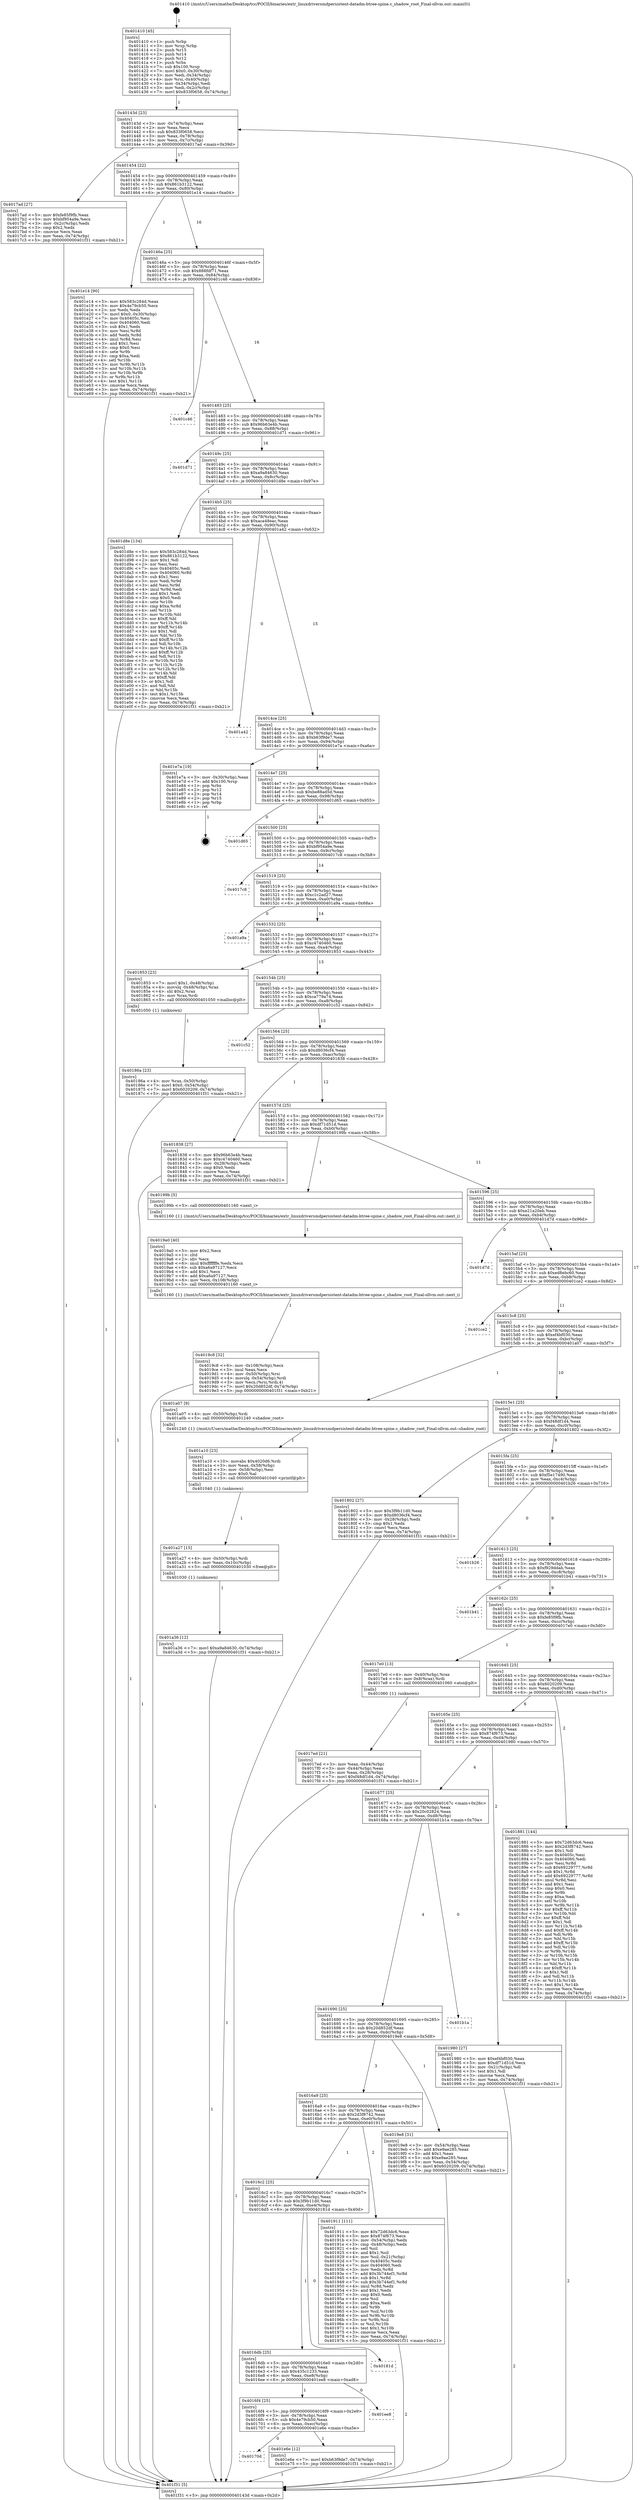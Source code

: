 digraph "0x401410" {
  label = "0x401410 (/mnt/c/Users/mathe/Desktop/tcc/POCII/binaries/extr_linuxdriversmdpersistent-datadm-btree-spine.c_shadow_root_Final-ollvm.out::main(0))"
  labelloc = "t"
  node[shape=record]

  Entry [label="",width=0.3,height=0.3,shape=circle,fillcolor=black,style=filled]
  "0x40143d" [label="{
     0x40143d [23]\l
     | [instrs]\l
     &nbsp;&nbsp;0x40143d \<+3\>: mov -0x74(%rbp),%eax\l
     &nbsp;&nbsp;0x401440 \<+2\>: mov %eax,%ecx\l
     &nbsp;&nbsp;0x401442 \<+6\>: sub $0x833f0658,%ecx\l
     &nbsp;&nbsp;0x401448 \<+3\>: mov %eax,-0x78(%rbp)\l
     &nbsp;&nbsp;0x40144b \<+3\>: mov %ecx,-0x7c(%rbp)\l
     &nbsp;&nbsp;0x40144e \<+6\>: je 00000000004017ad \<main+0x39d\>\l
  }"]
  "0x4017ad" [label="{
     0x4017ad [27]\l
     | [instrs]\l
     &nbsp;&nbsp;0x4017ad \<+5\>: mov $0xfe85f9fb,%eax\l
     &nbsp;&nbsp;0x4017b2 \<+5\>: mov $0xbf954a9e,%ecx\l
     &nbsp;&nbsp;0x4017b7 \<+3\>: mov -0x2c(%rbp),%edx\l
     &nbsp;&nbsp;0x4017ba \<+3\>: cmp $0x2,%edx\l
     &nbsp;&nbsp;0x4017bd \<+3\>: cmovne %ecx,%eax\l
     &nbsp;&nbsp;0x4017c0 \<+3\>: mov %eax,-0x74(%rbp)\l
     &nbsp;&nbsp;0x4017c3 \<+5\>: jmp 0000000000401f31 \<main+0xb21\>\l
  }"]
  "0x401454" [label="{
     0x401454 [22]\l
     | [instrs]\l
     &nbsp;&nbsp;0x401454 \<+5\>: jmp 0000000000401459 \<main+0x49\>\l
     &nbsp;&nbsp;0x401459 \<+3\>: mov -0x78(%rbp),%eax\l
     &nbsp;&nbsp;0x40145c \<+5\>: sub $0x861b3122,%eax\l
     &nbsp;&nbsp;0x401461 \<+3\>: mov %eax,-0x80(%rbp)\l
     &nbsp;&nbsp;0x401464 \<+6\>: je 0000000000401e14 \<main+0xa04\>\l
  }"]
  "0x401f31" [label="{
     0x401f31 [5]\l
     | [instrs]\l
     &nbsp;&nbsp;0x401f31 \<+5\>: jmp 000000000040143d \<main+0x2d\>\l
  }"]
  "0x401410" [label="{
     0x401410 [45]\l
     | [instrs]\l
     &nbsp;&nbsp;0x401410 \<+1\>: push %rbp\l
     &nbsp;&nbsp;0x401411 \<+3\>: mov %rsp,%rbp\l
     &nbsp;&nbsp;0x401414 \<+2\>: push %r15\l
     &nbsp;&nbsp;0x401416 \<+2\>: push %r14\l
     &nbsp;&nbsp;0x401418 \<+2\>: push %r12\l
     &nbsp;&nbsp;0x40141a \<+1\>: push %rbx\l
     &nbsp;&nbsp;0x40141b \<+7\>: sub $0x100,%rsp\l
     &nbsp;&nbsp;0x401422 \<+7\>: movl $0x0,-0x30(%rbp)\l
     &nbsp;&nbsp;0x401429 \<+3\>: mov %edi,-0x34(%rbp)\l
     &nbsp;&nbsp;0x40142c \<+4\>: mov %rsi,-0x40(%rbp)\l
     &nbsp;&nbsp;0x401430 \<+3\>: mov -0x34(%rbp),%edi\l
     &nbsp;&nbsp;0x401433 \<+3\>: mov %edi,-0x2c(%rbp)\l
     &nbsp;&nbsp;0x401436 \<+7\>: movl $0x833f0658,-0x74(%rbp)\l
  }"]
  Exit [label="",width=0.3,height=0.3,shape=circle,fillcolor=black,style=filled,peripheries=2]
  "0x401e14" [label="{
     0x401e14 [90]\l
     | [instrs]\l
     &nbsp;&nbsp;0x401e14 \<+5\>: mov $0x583c284d,%eax\l
     &nbsp;&nbsp;0x401e19 \<+5\>: mov $0x4e79cb50,%ecx\l
     &nbsp;&nbsp;0x401e1e \<+2\>: xor %edx,%edx\l
     &nbsp;&nbsp;0x401e20 \<+7\>: movl $0x0,-0x30(%rbp)\l
     &nbsp;&nbsp;0x401e27 \<+7\>: mov 0x40405c,%esi\l
     &nbsp;&nbsp;0x401e2e \<+7\>: mov 0x404060,%edi\l
     &nbsp;&nbsp;0x401e35 \<+3\>: sub $0x1,%edx\l
     &nbsp;&nbsp;0x401e38 \<+3\>: mov %esi,%r8d\l
     &nbsp;&nbsp;0x401e3b \<+3\>: add %edx,%r8d\l
     &nbsp;&nbsp;0x401e3e \<+4\>: imul %r8d,%esi\l
     &nbsp;&nbsp;0x401e42 \<+3\>: and $0x1,%esi\l
     &nbsp;&nbsp;0x401e45 \<+3\>: cmp $0x0,%esi\l
     &nbsp;&nbsp;0x401e48 \<+4\>: sete %r9b\l
     &nbsp;&nbsp;0x401e4c \<+3\>: cmp $0xa,%edi\l
     &nbsp;&nbsp;0x401e4f \<+4\>: setl %r10b\l
     &nbsp;&nbsp;0x401e53 \<+3\>: mov %r9b,%r11b\l
     &nbsp;&nbsp;0x401e56 \<+3\>: and %r10b,%r11b\l
     &nbsp;&nbsp;0x401e59 \<+3\>: xor %r10b,%r9b\l
     &nbsp;&nbsp;0x401e5c \<+3\>: or %r9b,%r11b\l
     &nbsp;&nbsp;0x401e5f \<+4\>: test $0x1,%r11b\l
     &nbsp;&nbsp;0x401e63 \<+3\>: cmovne %ecx,%eax\l
     &nbsp;&nbsp;0x401e66 \<+3\>: mov %eax,-0x74(%rbp)\l
     &nbsp;&nbsp;0x401e69 \<+5\>: jmp 0000000000401f31 \<main+0xb21\>\l
  }"]
  "0x40146a" [label="{
     0x40146a [25]\l
     | [instrs]\l
     &nbsp;&nbsp;0x40146a \<+5\>: jmp 000000000040146f \<main+0x5f\>\l
     &nbsp;&nbsp;0x40146f \<+3\>: mov -0x78(%rbp),%eax\l
     &nbsp;&nbsp;0x401472 \<+5\>: sub $0x888fdf71,%eax\l
     &nbsp;&nbsp;0x401477 \<+6\>: mov %eax,-0x84(%rbp)\l
     &nbsp;&nbsp;0x40147d \<+6\>: je 0000000000401c46 \<main+0x836\>\l
  }"]
  "0x40170d" [label="{
     0x40170d\l
  }", style=dashed]
  "0x401c46" [label="{
     0x401c46\l
  }", style=dashed]
  "0x401483" [label="{
     0x401483 [25]\l
     | [instrs]\l
     &nbsp;&nbsp;0x401483 \<+5\>: jmp 0000000000401488 \<main+0x78\>\l
     &nbsp;&nbsp;0x401488 \<+3\>: mov -0x78(%rbp),%eax\l
     &nbsp;&nbsp;0x40148b \<+5\>: sub $0x96b63e4b,%eax\l
     &nbsp;&nbsp;0x401490 \<+6\>: mov %eax,-0x88(%rbp)\l
     &nbsp;&nbsp;0x401496 \<+6\>: je 0000000000401d71 \<main+0x961\>\l
  }"]
  "0x401e6e" [label="{
     0x401e6e [12]\l
     | [instrs]\l
     &nbsp;&nbsp;0x401e6e \<+7\>: movl $0xb63f9de7,-0x74(%rbp)\l
     &nbsp;&nbsp;0x401e75 \<+5\>: jmp 0000000000401f31 \<main+0xb21\>\l
  }"]
  "0x401d71" [label="{
     0x401d71\l
  }", style=dashed]
  "0x40149c" [label="{
     0x40149c [25]\l
     | [instrs]\l
     &nbsp;&nbsp;0x40149c \<+5\>: jmp 00000000004014a1 \<main+0x91\>\l
     &nbsp;&nbsp;0x4014a1 \<+3\>: mov -0x78(%rbp),%eax\l
     &nbsp;&nbsp;0x4014a4 \<+5\>: sub $0xa9a84630,%eax\l
     &nbsp;&nbsp;0x4014a9 \<+6\>: mov %eax,-0x8c(%rbp)\l
     &nbsp;&nbsp;0x4014af \<+6\>: je 0000000000401d8e \<main+0x97e\>\l
  }"]
  "0x4016f4" [label="{
     0x4016f4 [25]\l
     | [instrs]\l
     &nbsp;&nbsp;0x4016f4 \<+5\>: jmp 00000000004016f9 \<main+0x2e9\>\l
     &nbsp;&nbsp;0x4016f9 \<+3\>: mov -0x78(%rbp),%eax\l
     &nbsp;&nbsp;0x4016fc \<+5\>: sub $0x4e79cb50,%eax\l
     &nbsp;&nbsp;0x401701 \<+6\>: mov %eax,-0xec(%rbp)\l
     &nbsp;&nbsp;0x401707 \<+6\>: je 0000000000401e6e \<main+0xa5e\>\l
  }"]
  "0x401d8e" [label="{
     0x401d8e [134]\l
     | [instrs]\l
     &nbsp;&nbsp;0x401d8e \<+5\>: mov $0x583c284d,%eax\l
     &nbsp;&nbsp;0x401d93 \<+5\>: mov $0x861b3122,%ecx\l
     &nbsp;&nbsp;0x401d98 \<+2\>: mov $0x1,%dl\l
     &nbsp;&nbsp;0x401d9a \<+2\>: xor %esi,%esi\l
     &nbsp;&nbsp;0x401d9c \<+7\>: mov 0x40405c,%edi\l
     &nbsp;&nbsp;0x401da3 \<+8\>: mov 0x404060,%r8d\l
     &nbsp;&nbsp;0x401dab \<+3\>: sub $0x1,%esi\l
     &nbsp;&nbsp;0x401dae \<+3\>: mov %edi,%r9d\l
     &nbsp;&nbsp;0x401db1 \<+3\>: add %esi,%r9d\l
     &nbsp;&nbsp;0x401db4 \<+4\>: imul %r9d,%edi\l
     &nbsp;&nbsp;0x401db8 \<+3\>: and $0x1,%edi\l
     &nbsp;&nbsp;0x401dbb \<+3\>: cmp $0x0,%edi\l
     &nbsp;&nbsp;0x401dbe \<+4\>: sete %r10b\l
     &nbsp;&nbsp;0x401dc2 \<+4\>: cmp $0xa,%r8d\l
     &nbsp;&nbsp;0x401dc6 \<+4\>: setl %r11b\l
     &nbsp;&nbsp;0x401dca \<+3\>: mov %r10b,%bl\l
     &nbsp;&nbsp;0x401dcd \<+3\>: xor $0xff,%bl\l
     &nbsp;&nbsp;0x401dd0 \<+3\>: mov %r11b,%r14b\l
     &nbsp;&nbsp;0x401dd3 \<+4\>: xor $0xff,%r14b\l
     &nbsp;&nbsp;0x401dd7 \<+3\>: xor $0x1,%dl\l
     &nbsp;&nbsp;0x401dda \<+3\>: mov %bl,%r15b\l
     &nbsp;&nbsp;0x401ddd \<+4\>: and $0xff,%r15b\l
     &nbsp;&nbsp;0x401de1 \<+3\>: and %dl,%r10b\l
     &nbsp;&nbsp;0x401de4 \<+3\>: mov %r14b,%r12b\l
     &nbsp;&nbsp;0x401de7 \<+4\>: and $0xff,%r12b\l
     &nbsp;&nbsp;0x401deb \<+3\>: and %dl,%r11b\l
     &nbsp;&nbsp;0x401dee \<+3\>: or %r10b,%r15b\l
     &nbsp;&nbsp;0x401df1 \<+3\>: or %r11b,%r12b\l
     &nbsp;&nbsp;0x401df4 \<+3\>: xor %r12b,%r15b\l
     &nbsp;&nbsp;0x401df7 \<+3\>: or %r14b,%bl\l
     &nbsp;&nbsp;0x401dfa \<+3\>: xor $0xff,%bl\l
     &nbsp;&nbsp;0x401dfd \<+3\>: or $0x1,%dl\l
     &nbsp;&nbsp;0x401e00 \<+2\>: and %dl,%bl\l
     &nbsp;&nbsp;0x401e02 \<+3\>: or %bl,%r15b\l
     &nbsp;&nbsp;0x401e05 \<+4\>: test $0x1,%r15b\l
     &nbsp;&nbsp;0x401e09 \<+3\>: cmovne %ecx,%eax\l
     &nbsp;&nbsp;0x401e0c \<+3\>: mov %eax,-0x74(%rbp)\l
     &nbsp;&nbsp;0x401e0f \<+5\>: jmp 0000000000401f31 \<main+0xb21\>\l
  }"]
  "0x4014b5" [label="{
     0x4014b5 [25]\l
     | [instrs]\l
     &nbsp;&nbsp;0x4014b5 \<+5\>: jmp 00000000004014ba \<main+0xaa\>\l
     &nbsp;&nbsp;0x4014ba \<+3\>: mov -0x78(%rbp),%eax\l
     &nbsp;&nbsp;0x4014bd \<+5\>: sub $0xaca48eac,%eax\l
     &nbsp;&nbsp;0x4014c2 \<+6\>: mov %eax,-0x90(%rbp)\l
     &nbsp;&nbsp;0x4014c8 \<+6\>: je 0000000000401a42 \<main+0x632\>\l
  }"]
  "0x401ee8" [label="{
     0x401ee8\l
  }", style=dashed]
  "0x401a42" [label="{
     0x401a42\l
  }", style=dashed]
  "0x4014ce" [label="{
     0x4014ce [25]\l
     | [instrs]\l
     &nbsp;&nbsp;0x4014ce \<+5\>: jmp 00000000004014d3 \<main+0xc3\>\l
     &nbsp;&nbsp;0x4014d3 \<+3\>: mov -0x78(%rbp),%eax\l
     &nbsp;&nbsp;0x4014d6 \<+5\>: sub $0xb63f9de7,%eax\l
     &nbsp;&nbsp;0x4014db \<+6\>: mov %eax,-0x94(%rbp)\l
     &nbsp;&nbsp;0x4014e1 \<+6\>: je 0000000000401e7a \<main+0xa6a\>\l
  }"]
  "0x4016db" [label="{
     0x4016db [25]\l
     | [instrs]\l
     &nbsp;&nbsp;0x4016db \<+5\>: jmp 00000000004016e0 \<main+0x2d0\>\l
     &nbsp;&nbsp;0x4016e0 \<+3\>: mov -0x78(%rbp),%eax\l
     &nbsp;&nbsp;0x4016e3 \<+5\>: sub $0x435c1233,%eax\l
     &nbsp;&nbsp;0x4016e8 \<+6\>: mov %eax,-0xe8(%rbp)\l
     &nbsp;&nbsp;0x4016ee \<+6\>: je 0000000000401ee8 \<main+0xad8\>\l
  }"]
  "0x401e7a" [label="{
     0x401e7a [19]\l
     | [instrs]\l
     &nbsp;&nbsp;0x401e7a \<+3\>: mov -0x30(%rbp),%eax\l
     &nbsp;&nbsp;0x401e7d \<+7\>: add $0x100,%rsp\l
     &nbsp;&nbsp;0x401e84 \<+1\>: pop %rbx\l
     &nbsp;&nbsp;0x401e85 \<+2\>: pop %r12\l
     &nbsp;&nbsp;0x401e87 \<+2\>: pop %r14\l
     &nbsp;&nbsp;0x401e89 \<+2\>: pop %r15\l
     &nbsp;&nbsp;0x401e8b \<+1\>: pop %rbp\l
     &nbsp;&nbsp;0x401e8c \<+1\>: ret\l
  }"]
  "0x4014e7" [label="{
     0x4014e7 [25]\l
     | [instrs]\l
     &nbsp;&nbsp;0x4014e7 \<+5\>: jmp 00000000004014ec \<main+0xdc\>\l
     &nbsp;&nbsp;0x4014ec \<+3\>: mov -0x78(%rbp),%eax\l
     &nbsp;&nbsp;0x4014ef \<+5\>: sub $0xbe88ad5d,%eax\l
     &nbsp;&nbsp;0x4014f4 \<+6\>: mov %eax,-0x98(%rbp)\l
     &nbsp;&nbsp;0x4014fa \<+6\>: je 0000000000401d65 \<main+0x955\>\l
  }"]
  "0x40181d" [label="{
     0x40181d\l
  }", style=dashed]
  "0x401d65" [label="{
     0x401d65\l
  }", style=dashed]
  "0x401500" [label="{
     0x401500 [25]\l
     | [instrs]\l
     &nbsp;&nbsp;0x401500 \<+5\>: jmp 0000000000401505 \<main+0xf5\>\l
     &nbsp;&nbsp;0x401505 \<+3\>: mov -0x78(%rbp),%eax\l
     &nbsp;&nbsp;0x401508 \<+5\>: sub $0xbf954a9e,%eax\l
     &nbsp;&nbsp;0x40150d \<+6\>: mov %eax,-0x9c(%rbp)\l
     &nbsp;&nbsp;0x401513 \<+6\>: je 00000000004017c8 \<main+0x3b8\>\l
  }"]
  "0x401a36" [label="{
     0x401a36 [12]\l
     | [instrs]\l
     &nbsp;&nbsp;0x401a36 \<+7\>: movl $0xa9a84630,-0x74(%rbp)\l
     &nbsp;&nbsp;0x401a3d \<+5\>: jmp 0000000000401f31 \<main+0xb21\>\l
  }"]
  "0x4017c8" [label="{
     0x4017c8\l
  }", style=dashed]
  "0x401519" [label="{
     0x401519 [25]\l
     | [instrs]\l
     &nbsp;&nbsp;0x401519 \<+5\>: jmp 000000000040151e \<main+0x10e\>\l
     &nbsp;&nbsp;0x40151e \<+3\>: mov -0x78(%rbp),%eax\l
     &nbsp;&nbsp;0x401521 \<+5\>: sub $0xc1c2ad27,%eax\l
     &nbsp;&nbsp;0x401526 \<+6\>: mov %eax,-0xa0(%rbp)\l
     &nbsp;&nbsp;0x40152c \<+6\>: je 0000000000401a9a \<main+0x68a\>\l
  }"]
  "0x401a27" [label="{
     0x401a27 [15]\l
     | [instrs]\l
     &nbsp;&nbsp;0x401a27 \<+4\>: mov -0x50(%rbp),%rdi\l
     &nbsp;&nbsp;0x401a2b \<+6\>: mov %eax,-0x10c(%rbp)\l
     &nbsp;&nbsp;0x401a31 \<+5\>: call 0000000000401030 \<free@plt\>\l
     | [calls]\l
     &nbsp;&nbsp;0x401030 \{1\} (unknown)\l
  }"]
  "0x401a9a" [label="{
     0x401a9a\l
  }", style=dashed]
  "0x401532" [label="{
     0x401532 [25]\l
     | [instrs]\l
     &nbsp;&nbsp;0x401532 \<+5\>: jmp 0000000000401537 \<main+0x127\>\l
     &nbsp;&nbsp;0x401537 \<+3\>: mov -0x78(%rbp),%eax\l
     &nbsp;&nbsp;0x40153a \<+5\>: sub $0xc4740460,%eax\l
     &nbsp;&nbsp;0x40153f \<+6\>: mov %eax,-0xa4(%rbp)\l
     &nbsp;&nbsp;0x401545 \<+6\>: je 0000000000401853 \<main+0x443\>\l
  }"]
  "0x401a10" [label="{
     0x401a10 [23]\l
     | [instrs]\l
     &nbsp;&nbsp;0x401a10 \<+10\>: movabs $0x4020d6,%rdi\l
     &nbsp;&nbsp;0x401a1a \<+3\>: mov %eax,-0x58(%rbp)\l
     &nbsp;&nbsp;0x401a1d \<+3\>: mov -0x58(%rbp),%esi\l
     &nbsp;&nbsp;0x401a20 \<+2\>: mov $0x0,%al\l
     &nbsp;&nbsp;0x401a22 \<+5\>: call 0000000000401040 \<printf@plt\>\l
     | [calls]\l
     &nbsp;&nbsp;0x401040 \{1\} (unknown)\l
  }"]
  "0x401853" [label="{
     0x401853 [23]\l
     | [instrs]\l
     &nbsp;&nbsp;0x401853 \<+7\>: movl $0x1,-0x48(%rbp)\l
     &nbsp;&nbsp;0x40185a \<+4\>: movslq -0x48(%rbp),%rax\l
     &nbsp;&nbsp;0x40185e \<+4\>: shl $0x2,%rax\l
     &nbsp;&nbsp;0x401862 \<+3\>: mov %rax,%rdi\l
     &nbsp;&nbsp;0x401865 \<+5\>: call 0000000000401050 \<malloc@plt\>\l
     | [calls]\l
     &nbsp;&nbsp;0x401050 \{1\} (unknown)\l
  }"]
  "0x40154b" [label="{
     0x40154b [25]\l
     | [instrs]\l
     &nbsp;&nbsp;0x40154b \<+5\>: jmp 0000000000401550 \<main+0x140\>\l
     &nbsp;&nbsp;0x401550 \<+3\>: mov -0x78(%rbp),%eax\l
     &nbsp;&nbsp;0x401553 \<+5\>: sub $0xca779a74,%eax\l
     &nbsp;&nbsp;0x401558 \<+6\>: mov %eax,-0xa8(%rbp)\l
     &nbsp;&nbsp;0x40155e \<+6\>: je 0000000000401c52 \<main+0x842\>\l
  }"]
  "0x4019c8" [label="{
     0x4019c8 [32]\l
     | [instrs]\l
     &nbsp;&nbsp;0x4019c8 \<+6\>: mov -0x108(%rbp),%ecx\l
     &nbsp;&nbsp;0x4019ce \<+3\>: imul %eax,%ecx\l
     &nbsp;&nbsp;0x4019d1 \<+4\>: mov -0x50(%rbp),%rsi\l
     &nbsp;&nbsp;0x4019d5 \<+4\>: movslq -0x54(%rbp),%rdi\l
     &nbsp;&nbsp;0x4019d9 \<+3\>: mov %ecx,(%rsi,%rdi,4)\l
     &nbsp;&nbsp;0x4019dc \<+7\>: movl $0x20d852df,-0x74(%rbp)\l
     &nbsp;&nbsp;0x4019e3 \<+5\>: jmp 0000000000401f31 \<main+0xb21\>\l
  }"]
  "0x401c52" [label="{
     0x401c52\l
  }", style=dashed]
  "0x401564" [label="{
     0x401564 [25]\l
     | [instrs]\l
     &nbsp;&nbsp;0x401564 \<+5\>: jmp 0000000000401569 \<main+0x159\>\l
     &nbsp;&nbsp;0x401569 \<+3\>: mov -0x78(%rbp),%eax\l
     &nbsp;&nbsp;0x40156c \<+5\>: sub $0xd8036cf4,%eax\l
     &nbsp;&nbsp;0x401571 \<+6\>: mov %eax,-0xac(%rbp)\l
     &nbsp;&nbsp;0x401577 \<+6\>: je 0000000000401838 \<main+0x428\>\l
  }"]
  "0x4019a0" [label="{
     0x4019a0 [40]\l
     | [instrs]\l
     &nbsp;&nbsp;0x4019a0 \<+5\>: mov $0x2,%ecx\l
     &nbsp;&nbsp;0x4019a5 \<+1\>: cltd\l
     &nbsp;&nbsp;0x4019a6 \<+2\>: idiv %ecx\l
     &nbsp;&nbsp;0x4019a8 \<+6\>: imul $0xfffffffe,%edx,%ecx\l
     &nbsp;&nbsp;0x4019ae \<+6\>: sub $0xa6a97127,%ecx\l
     &nbsp;&nbsp;0x4019b4 \<+3\>: add $0x1,%ecx\l
     &nbsp;&nbsp;0x4019b7 \<+6\>: add $0xa6a97127,%ecx\l
     &nbsp;&nbsp;0x4019bd \<+6\>: mov %ecx,-0x108(%rbp)\l
     &nbsp;&nbsp;0x4019c3 \<+5\>: call 0000000000401160 \<next_i\>\l
     | [calls]\l
     &nbsp;&nbsp;0x401160 \{1\} (/mnt/c/Users/mathe/Desktop/tcc/POCII/binaries/extr_linuxdriversmdpersistent-datadm-btree-spine.c_shadow_root_Final-ollvm.out::next_i)\l
  }"]
  "0x401838" [label="{
     0x401838 [27]\l
     | [instrs]\l
     &nbsp;&nbsp;0x401838 \<+5\>: mov $0x96b63e4b,%eax\l
     &nbsp;&nbsp;0x40183d \<+5\>: mov $0xc4740460,%ecx\l
     &nbsp;&nbsp;0x401842 \<+3\>: mov -0x28(%rbp),%edx\l
     &nbsp;&nbsp;0x401845 \<+3\>: cmp $0x0,%edx\l
     &nbsp;&nbsp;0x401848 \<+3\>: cmove %ecx,%eax\l
     &nbsp;&nbsp;0x40184b \<+3\>: mov %eax,-0x74(%rbp)\l
     &nbsp;&nbsp;0x40184e \<+5\>: jmp 0000000000401f31 \<main+0xb21\>\l
  }"]
  "0x40157d" [label="{
     0x40157d [25]\l
     | [instrs]\l
     &nbsp;&nbsp;0x40157d \<+5\>: jmp 0000000000401582 \<main+0x172\>\l
     &nbsp;&nbsp;0x401582 \<+3\>: mov -0x78(%rbp),%eax\l
     &nbsp;&nbsp;0x401585 \<+5\>: sub $0xdf71d51d,%eax\l
     &nbsp;&nbsp;0x40158a \<+6\>: mov %eax,-0xb0(%rbp)\l
     &nbsp;&nbsp;0x401590 \<+6\>: je 000000000040199b \<main+0x58b\>\l
  }"]
  "0x4016c2" [label="{
     0x4016c2 [25]\l
     | [instrs]\l
     &nbsp;&nbsp;0x4016c2 \<+5\>: jmp 00000000004016c7 \<main+0x2b7\>\l
     &nbsp;&nbsp;0x4016c7 \<+3\>: mov -0x78(%rbp),%eax\l
     &nbsp;&nbsp;0x4016ca \<+5\>: sub $0x3f9b11d0,%eax\l
     &nbsp;&nbsp;0x4016cf \<+6\>: mov %eax,-0xe4(%rbp)\l
     &nbsp;&nbsp;0x4016d5 \<+6\>: je 000000000040181d \<main+0x40d\>\l
  }"]
  "0x40199b" [label="{
     0x40199b [5]\l
     | [instrs]\l
     &nbsp;&nbsp;0x40199b \<+5\>: call 0000000000401160 \<next_i\>\l
     | [calls]\l
     &nbsp;&nbsp;0x401160 \{1\} (/mnt/c/Users/mathe/Desktop/tcc/POCII/binaries/extr_linuxdriversmdpersistent-datadm-btree-spine.c_shadow_root_Final-ollvm.out::next_i)\l
  }"]
  "0x401596" [label="{
     0x401596 [25]\l
     | [instrs]\l
     &nbsp;&nbsp;0x401596 \<+5\>: jmp 000000000040159b \<main+0x18b\>\l
     &nbsp;&nbsp;0x40159b \<+3\>: mov -0x78(%rbp),%eax\l
     &nbsp;&nbsp;0x40159e \<+5\>: sub $0xe21a20eb,%eax\l
     &nbsp;&nbsp;0x4015a3 \<+6\>: mov %eax,-0xb4(%rbp)\l
     &nbsp;&nbsp;0x4015a9 \<+6\>: je 0000000000401d7d \<main+0x96d\>\l
  }"]
  "0x401911" [label="{
     0x401911 [111]\l
     | [instrs]\l
     &nbsp;&nbsp;0x401911 \<+5\>: mov $0x72d63dc6,%eax\l
     &nbsp;&nbsp;0x401916 \<+5\>: mov $0x874f673,%ecx\l
     &nbsp;&nbsp;0x40191b \<+3\>: mov -0x54(%rbp),%edx\l
     &nbsp;&nbsp;0x40191e \<+3\>: cmp -0x48(%rbp),%edx\l
     &nbsp;&nbsp;0x401921 \<+4\>: setl %sil\l
     &nbsp;&nbsp;0x401925 \<+4\>: and $0x1,%sil\l
     &nbsp;&nbsp;0x401929 \<+4\>: mov %sil,-0x21(%rbp)\l
     &nbsp;&nbsp;0x40192d \<+7\>: mov 0x40405c,%edx\l
     &nbsp;&nbsp;0x401934 \<+7\>: mov 0x404060,%edi\l
     &nbsp;&nbsp;0x40193b \<+3\>: mov %edx,%r8d\l
     &nbsp;&nbsp;0x40193e \<+7\>: add $0x3b744ef1,%r8d\l
     &nbsp;&nbsp;0x401945 \<+4\>: sub $0x1,%r8d\l
     &nbsp;&nbsp;0x401949 \<+7\>: sub $0x3b744ef1,%r8d\l
     &nbsp;&nbsp;0x401950 \<+4\>: imul %r8d,%edx\l
     &nbsp;&nbsp;0x401954 \<+3\>: and $0x1,%edx\l
     &nbsp;&nbsp;0x401957 \<+3\>: cmp $0x0,%edx\l
     &nbsp;&nbsp;0x40195a \<+4\>: sete %sil\l
     &nbsp;&nbsp;0x40195e \<+3\>: cmp $0xa,%edi\l
     &nbsp;&nbsp;0x401961 \<+4\>: setl %r9b\l
     &nbsp;&nbsp;0x401965 \<+3\>: mov %sil,%r10b\l
     &nbsp;&nbsp;0x401968 \<+3\>: and %r9b,%r10b\l
     &nbsp;&nbsp;0x40196b \<+3\>: xor %r9b,%sil\l
     &nbsp;&nbsp;0x40196e \<+3\>: or %sil,%r10b\l
     &nbsp;&nbsp;0x401971 \<+4\>: test $0x1,%r10b\l
     &nbsp;&nbsp;0x401975 \<+3\>: cmovne %ecx,%eax\l
     &nbsp;&nbsp;0x401978 \<+3\>: mov %eax,-0x74(%rbp)\l
     &nbsp;&nbsp;0x40197b \<+5\>: jmp 0000000000401f31 \<main+0xb21\>\l
  }"]
  "0x401d7d" [label="{
     0x401d7d\l
  }", style=dashed]
  "0x4015af" [label="{
     0x4015af [25]\l
     | [instrs]\l
     &nbsp;&nbsp;0x4015af \<+5\>: jmp 00000000004015b4 \<main+0x1a4\>\l
     &nbsp;&nbsp;0x4015b4 \<+3\>: mov -0x78(%rbp),%eax\l
     &nbsp;&nbsp;0x4015b7 \<+5\>: sub $0xed8ebc60,%eax\l
     &nbsp;&nbsp;0x4015bc \<+6\>: mov %eax,-0xb8(%rbp)\l
     &nbsp;&nbsp;0x4015c2 \<+6\>: je 0000000000401ce2 \<main+0x8d2\>\l
  }"]
  "0x4016a9" [label="{
     0x4016a9 [25]\l
     | [instrs]\l
     &nbsp;&nbsp;0x4016a9 \<+5\>: jmp 00000000004016ae \<main+0x29e\>\l
     &nbsp;&nbsp;0x4016ae \<+3\>: mov -0x78(%rbp),%eax\l
     &nbsp;&nbsp;0x4016b1 \<+5\>: sub $0x2d3f8742,%eax\l
     &nbsp;&nbsp;0x4016b6 \<+6\>: mov %eax,-0xe0(%rbp)\l
     &nbsp;&nbsp;0x4016bc \<+6\>: je 0000000000401911 \<main+0x501\>\l
  }"]
  "0x401ce2" [label="{
     0x401ce2\l
  }", style=dashed]
  "0x4015c8" [label="{
     0x4015c8 [25]\l
     | [instrs]\l
     &nbsp;&nbsp;0x4015c8 \<+5\>: jmp 00000000004015cd \<main+0x1bd\>\l
     &nbsp;&nbsp;0x4015cd \<+3\>: mov -0x78(%rbp),%eax\l
     &nbsp;&nbsp;0x4015d0 \<+5\>: sub $0xef4bf030,%eax\l
     &nbsp;&nbsp;0x4015d5 \<+6\>: mov %eax,-0xbc(%rbp)\l
     &nbsp;&nbsp;0x4015db \<+6\>: je 0000000000401a07 \<main+0x5f7\>\l
  }"]
  "0x4019e8" [label="{
     0x4019e8 [31]\l
     | [instrs]\l
     &nbsp;&nbsp;0x4019e8 \<+3\>: mov -0x54(%rbp),%eax\l
     &nbsp;&nbsp;0x4019eb \<+5\>: add $0xe9ae285,%eax\l
     &nbsp;&nbsp;0x4019f0 \<+3\>: add $0x1,%eax\l
     &nbsp;&nbsp;0x4019f3 \<+5\>: sub $0xe9ae285,%eax\l
     &nbsp;&nbsp;0x4019f8 \<+3\>: mov %eax,-0x54(%rbp)\l
     &nbsp;&nbsp;0x4019fb \<+7\>: movl $0x6020209,-0x74(%rbp)\l
     &nbsp;&nbsp;0x401a02 \<+5\>: jmp 0000000000401f31 \<main+0xb21\>\l
  }"]
  "0x401a07" [label="{
     0x401a07 [9]\l
     | [instrs]\l
     &nbsp;&nbsp;0x401a07 \<+4\>: mov -0x50(%rbp),%rdi\l
     &nbsp;&nbsp;0x401a0b \<+5\>: call 0000000000401240 \<shadow_root\>\l
     | [calls]\l
     &nbsp;&nbsp;0x401240 \{1\} (/mnt/c/Users/mathe/Desktop/tcc/POCII/binaries/extr_linuxdriversmdpersistent-datadm-btree-spine.c_shadow_root_Final-ollvm.out::shadow_root)\l
  }"]
  "0x4015e1" [label="{
     0x4015e1 [25]\l
     | [instrs]\l
     &nbsp;&nbsp;0x4015e1 \<+5\>: jmp 00000000004015e6 \<main+0x1d6\>\l
     &nbsp;&nbsp;0x4015e6 \<+3\>: mov -0x78(%rbp),%eax\l
     &nbsp;&nbsp;0x4015e9 \<+5\>: sub $0xf48df1d4,%eax\l
     &nbsp;&nbsp;0x4015ee \<+6\>: mov %eax,-0xc0(%rbp)\l
     &nbsp;&nbsp;0x4015f4 \<+6\>: je 0000000000401802 \<main+0x3f2\>\l
  }"]
  "0x401690" [label="{
     0x401690 [25]\l
     | [instrs]\l
     &nbsp;&nbsp;0x401690 \<+5\>: jmp 0000000000401695 \<main+0x285\>\l
     &nbsp;&nbsp;0x401695 \<+3\>: mov -0x78(%rbp),%eax\l
     &nbsp;&nbsp;0x401698 \<+5\>: sub $0x20d852df,%eax\l
     &nbsp;&nbsp;0x40169d \<+6\>: mov %eax,-0xdc(%rbp)\l
     &nbsp;&nbsp;0x4016a3 \<+6\>: je 00000000004019e8 \<main+0x5d8\>\l
  }"]
  "0x401802" [label="{
     0x401802 [27]\l
     | [instrs]\l
     &nbsp;&nbsp;0x401802 \<+5\>: mov $0x3f9b11d0,%eax\l
     &nbsp;&nbsp;0x401807 \<+5\>: mov $0xd8036cf4,%ecx\l
     &nbsp;&nbsp;0x40180c \<+3\>: mov -0x28(%rbp),%edx\l
     &nbsp;&nbsp;0x40180f \<+3\>: cmp $0x1,%edx\l
     &nbsp;&nbsp;0x401812 \<+3\>: cmovl %ecx,%eax\l
     &nbsp;&nbsp;0x401815 \<+3\>: mov %eax,-0x74(%rbp)\l
     &nbsp;&nbsp;0x401818 \<+5\>: jmp 0000000000401f31 \<main+0xb21\>\l
  }"]
  "0x4015fa" [label="{
     0x4015fa [25]\l
     | [instrs]\l
     &nbsp;&nbsp;0x4015fa \<+5\>: jmp 00000000004015ff \<main+0x1ef\>\l
     &nbsp;&nbsp;0x4015ff \<+3\>: mov -0x78(%rbp),%eax\l
     &nbsp;&nbsp;0x401602 \<+5\>: sub $0xf5e17490,%eax\l
     &nbsp;&nbsp;0x401607 \<+6\>: mov %eax,-0xc4(%rbp)\l
     &nbsp;&nbsp;0x40160d \<+6\>: je 0000000000401b26 \<main+0x716\>\l
  }"]
  "0x401b1a" [label="{
     0x401b1a\l
  }", style=dashed]
  "0x401b26" [label="{
     0x401b26\l
  }", style=dashed]
  "0x401613" [label="{
     0x401613 [25]\l
     | [instrs]\l
     &nbsp;&nbsp;0x401613 \<+5\>: jmp 0000000000401618 \<main+0x208\>\l
     &nbsp;&nbsp;0x401618 \<+3\>: mov -0x78(%rbp),%eax\l
     &nbsp;&nbsp;0x40161b \<+5\>: sub $0xf929ddab,%eax\l
     &nbsp;&nbsp;0x401620 \<+6\>: mov %eax,-0xc8(%rbp)\l
     &nbsp;&nbsp;0x401626 \<+6\>: je 0000000000401b41 \<main+0x731\>\l
  }"]
  "0x401677" [label="{
     0x401677 [25]\l
     | [instrs]\l
     &nbsp;&nbsp;0x401677 \<+5\>: jmp 000000000040167c \<main+0x26c\>\l
     &nbsp;&nbsp;0x40167c \<+3\>: mov -0x78(%rbp),%eax\l
     &nbsp;&nbsp;0x40167f \<+5\>: sub $0x20c02824,%eax\l
     &nbsp;&nbsp;0x401684 \<+6\>: mov %eax,-0xd8(%rbp)\l
     &nbsp;&nbsp;0x40168a \<+6\>: je 0000000000401b1a \<main+0x70a\>\l
  }"]
  "0x401b41" [label="{
     0x401b41\l
  }", style=dashed]
  "0x40162c" [label="{
     0x40162c [25]\l
     | [instrs]\l
     &nbsp;&nbsp;0x40162c \<+5\>: jmp 0000000000401631 \<main+0x221\>\l
     &nbsp;&nbsp;0x401631 \<+3\>: mov -0x78(%rbp),%eax\l
     &nbsp;&nbsp;0x401634 \<+5\>: sub $0xfe85f9fb,%eax\l
     &nbsp;&nbsp;0x401639 \<+6\>: mov %eax,-0xcc(%rbp)\l
     &nbsp;&nbsp;0x40163f \<+6\>: je 00000000004017e0 \<main+0x3d0\>\l
  }"]
  "0x401980" [label="{
     0x401980 [27]\l
     | [instrs]\l
     &nbsp;&nbsp;0x401980 \<+5\>: mov $0xef4bf030,%eax\l
     &nbsp;&nbsp;0x401985 \<+5\>: mov $0xdf71d51d,%ecx\l
     &nbsp;&nbsp;0x40198a \<+3\>: mov -0x21(%rbp),%dl\l
     &nbsp;&nbsp;0x40198d \<+3\>: test $0x1,%dl\l
     &nbsp;&nbsp;0x401990 \<+3\>: cmovne %ecx,%eax\l
     &nbsp;&nbsp;0x401993 \<+3\>: mov %eax,-0x74(%rbp)\l
     &nbsp;&nbsp;0x401996 \<+5\>: jmp 0000000000401f31 \<main+0xb21\>\l
  }"]
  "0x4017e0" [label="{
     0x4017e0 [13]\l
     | [instrs]\l
     &nbsp;&nbsp;0x4017e0 \<+4\>: mov -0x40(%rbp),%rax\l
     &nbsp;&nbsp;0x4017e4 \<+4\>: mov 0x8(%rax),%rdi\l
     &nbsp;&nbsp;0x4017e8 \<+5\>: call 0000000000401060 \<atoi@plt\>\l
     | [calls]\l
     &nbsp;&nbsp;0x401060 \{1\} (unknown)\l
  }"]
  "0x401645" [label="{
     0x401645 [25]\l
     | [instrs]\l
     &nbsp;&nbsp;0x401645 \<+5\>: jmp 000000000040164a \<main+0x23a\>\l
     &nbsp;&nbsp;0x40164a \<+3\>: mov -0x78(%rbp),%eax\l
     &nbsp;&nbsp;0x40164d \<+5\>: sub $0x6020209,%eax\l
     &nbsp;&nbsp;0x401652 \<+6\>: mov %eax,-0xd0(%rbp)\l
     &nbsp;&nbsp;0x401658 \<+6\>: je 0000000000401881 \<main+0x471\>\l
  }"]
  "0x4017ed" [label="{
     0x4017ed [21]\l
     | [instrs]\l
     &nbsp;&nbsp;0x4017ed \<+3\>: mov %eax,-0x44(%rbp)\l
     &nbsp;&nbsp;0x4017f0 \<+3\>: mov -0x44(%rbp),%eax\l
     &nbsp;&nbsp;0x4017f3 \<+3\>: mov %eax,-0x28(%rbp)\l
     &nbsp;&nbsp;0x4017f6 \<+7\>: movl $0xf48df1d4,-0x74(%rbp)\l
     &nbsp;&nbsp;0x4017fd \<+5\>: jmp 0000000000401f31 \<main+0xb21\>\l
  }"]
  "0x40186a" [label="{
     0x40186a [23]\l
     | [instrs]\l
     &nbsp;&nbsp;0x40186a \<+4\>: mov %rax,-0x50(%rbp)\l
     &nbsp;&nbsp;0x40186e \<+7\>: movl $0x0,-0x54(%rbp)\l
     &nbsp;&nbsp;0x401875 \<+7\>: movl $0x6020209,-0x74(%rbp)\l
     &nbsp;&nbsp;0x40187c \<+5\>: jmp 0000000000401f31 \<main+0xb21\>\l
  }"]
  "0x40165e" [label="{
     0x40165e [25]\l
     | [instrs]\l
     &nbsp;&nbsp;0x40165e \<+5\>: jmp 0000000000401663 \<main+0x253\>\l
     &nbsp;&nbsp;0x401663 \<+3\>: mov -0x78(%rbp),%eax\l
     &nbsp;&nbsp;0x401666 \<+5\>: sub $0x874f673,%eax\l
     &nbsp;&nbsp;0x40166b \<+6\>: mov %eax,-0xd4(%rbp)\l
     &nbsp;&nbsp;0x401671 \<+6\>: je 0000000000401980 \<main+0x570\>\l
  }"]
  "0x401881" [label="{
     0x401881 [144]\l
     | [instrs]\l
     &nbsp;&nbsp;0x401881 \<+5\>: mov $0x72d63dc6,%eax\l
     &nbsp;&nbsp;0x401886 \<+5\>: mov $0x2d3f8742,%ecx\l
     &nbsp;&nbsp;0x40188b \<+2\>: mov $0x1,%dl\l
     &nbsp;&nbsp;0x40188d \<+7\>: mov 0x40405c,%esi\l
     &nbsp;&nbsp;0x401894 \<+7\>: mov 0x404060,%edi\l
     &nbsp;&nbsp;0x40189b \<+3\>: mov %esi,%r8d\l
     &nbsp;&nbsp;0x40189e \<+7\>: sub $0x69229777,%r8d\l
     &nbsp;&nbsp;0x4018a5 \<+4\>: sub $0x1,%r8d\l
     &nbsp;&nbsp;0x4018a9 \<+7\>: add $0x69229777,%r8d\l
     &nbsp;&nbsp;0x4018b0 \<+4\>: imul %r8d,%esi\l
     &nbsp;&nbsp;0x4018b4 \<+3\>: and $0x1,%esi\l
     &nbsp;&nbsp;0x4018b7 \<+3\>: cmp $0x0,%esi\l
     &nbsp;&nbsp;0x4018ba \<+4\>: sete %r9b\l
     &nbsp;&nbsp;0x4018be \<+3\>: cmp $0xa,%edi\l
     &nbsp;&nbsp;0x4018c1 \<+4\>: setl %r10b\l
     &nbsp;&nbsp;0x4018c5 \<+3\>: mov %r9b,%r11b\l
     &nbsp;&nbsp;0x4018c8 \<+4\>: xor $0xff,%r11b\l
     &nbsp;&nbsp;0x4018cc \<+3\>: mov %r10b,%bl\l
     &nbsp;&nbsp;0x4018cf \<+3\>: xor $0xff,%bl\l
     &nbsp;&nbsp;0x4018d2 \<+3\>: xor $0x1,%dl\l
     &nbsp;&nbsp;0x4018d5 \<+3\>: mov %r11b,%r14b\l
     &nbsp;&nbsp;0x4018d8 \<+4\>: and $0xff,%r14b\l
     &nbsp;&nbsp;0x4018dc \<+3\>: and %dl,%r9b\l
     &nbsp;&nbsp;0x4018df \<+3\>: mov %bl,%r15b\l
     &nbsp;&nbsp;0x4018e2 \<+4\>: and $0xff,%r15b\l
     &nbsp;&nbsp;0x4018e6 \<+3\>: and %dl,%r10b\l
     &nbsp;&nbsp;0x4018e9 \<+3\>: or %r9b,%r14b\l
     &nbsp;&nbsp;0x4018ec \<+3\>: or %r10b,%r15b\l
     &nbsp;&nbsp;0x4018ef \<+3\>: xor %r15b,%r14b\l
     &nbsp;&nbsp;0x4018f2 \<+3\>: or %bl,%r11b\l
     &nbsp;&nbsp;0x4018f5 \<+4\>: xor $0xff,%r11b\l
     &nbsp;&nbsp;0x4018f9 \<+3\>: or $0x1,%dl\l
     &nbsp;&nbsp;0x4018fc \<+3\>: and %dl,%r11b\l
     &nbsp;&nbsp;0x4018ff \<+3\>: or %r11b,%r14b\l
     &nbsp;&nbsp;0x401902 \<+4\>: test $0x1,%r14b\l
     &nbsp;&nbsp;0x401906 \<+3\>: cmovne %ecx,%eax\l
     &nbsp;&nbsp;0x401909 \<+3\>: mov %eax,-0x74(%rbp)\l
     &nbsp;&nbsp;0x40190c \<+5\>: jmp 0000000000401f31 \<main+0xb21\>\l
  }"]
  Entry -> "0x401410" [label=" 1"]
  "0x40143d" -> "0x4017ad" [label=" 1"]
  "0x40143d" -> "0x401454" [label=" 17"]
  "0x4017ad" -> "0x401f31" [label=" 1"]
  "0x401410" -> "0x40143d" [label=" 1"]
  "0x401f31" -> "0x40143d" [label=" 17"]
  "0x401e7a" -> Exit [label=" 1"]
  "0x401454" -> "0x401e14" [label=" 1"]
  "0x401454" -> "0x40146a" [label=" 16"]
  "0x401e6e" -> "0x401f31" [label=" 1"]
  "0x40146a" -> "0x401c46" [label=" 0"]
  "0x40146a" -> "0x401483" [label=" 16"]
  "0x4016f4" -> "0x40170d" [label=" 0"]
  "0x401483" -> "0x401d71" [label=" 0"]
  "0x401483" -> "0x40149c" [label=" 16"]
  "0x4016f4" -> "0x401e6e" [label=" 1"]
  "0x40149c" -> "0x401d8e" [label=" 1"]
  "0x40149c" -> "0x4014b5" [label=" 15"]
  "0x4016db" -> "0x4016f4" [label=" 1"]
  "0x4014b5" -> "0x401a42" [label=" 0"]
  "0x4014b5" -> "0x4014ce" [label=" 15"]
  "0x4016db" -> "0x401ee8" [label=" 0"]
  "0x4014ce" -> "0x401e7a" [label=" 1"]
  "0x4014ce" -> "0x4014e7" [label=" 14"]
  "0x4016c2" -> "0x4016db" [label=" 1"]
  "0x4014e7" -> "0x401d65" [label=" 0"]
  "0x4014e7" -> "0x401500" [label=" 14"]
  "0x4016c2" -> "0x40181d" [label=" 0"]
  "0x401500" -> "0x4017c8" [label=" 0"]
  "0x401500" -> "0x401519" [label=" 14"]
  "0x401e14" -> "0x401f31" [label=" 1"]
  "0x401519" -> "0x401a9a" [label=" 0"]
  "0x401519" -> "0x401532" [label=" 14"]
  "0x401d8e" -> "0x401f31" [label=" 1"]
  "0x401532" -> "0x401853" [label=" 1"]
  "0x401532" -> "0x40154b" [label=" 13"]
  "0x401a36" -> "0x401f31" [label=" 1"]
  "0x40154b" -> "0x401c52" [label=" 0"]
  "0x40154b" -> "0x401564" [label=" 13"]
  "0x401a27" -> "0x401a36" [label=" 1"]
  "0x401564" -> "0x401838" [label=" 1"]
  "0x401564" -> "0x40157d" [label=" 12"]
  "0x401a10" -> "0x401a27" [label=" 1"]
  "0x40157d" -> "0x40199b" [label=" 1"]
  "0x40157d" -> "0x401596" [label=" 11"]
  "0x401a07" -> "0x401a10" [label=" 1"]
  "0x401596" -> "0x401d7d" [label=" 0"]
  "0x401596" -> "0x4015af" [label=" 11"]
  "0x4019e8" -> "0x401f31" [label=" 1"]
  "0x4015af" -> "0x401ce2" [label=" 0"]
  "0x4015af" -> "0x4015c8" [label=" 11"]
  "0x4019a0" -> "0x4019c8" [label=" 1"]
  "0x4015c8" -> "0x401a07" [label=" 1"]
  "0x4015c8" -> "0x4015e1" [label=" 10"]
  "0x40199b" -> "0x4019a0" [label=" 1"]
  "0x4015e1" -> "0x401802" [label=" 1"]
  "0x4015e1" -> "0x4015fa" [label=" 9"]
  "0x401911" -> "0x401f31" [label=" 2"]
  "0x4015fa" -> "0x401b26" [label=" 0"]
  "0x4015fa" -> "0x401613" [label=" 9"]
  "0x4016a9" -> "0x4016c2" [label=" 1"]
  "0x401613" -> "0x401b41" [label=" 0"]
  "0x401613" -> "0x40162c" [label=" 9"]
  "0x4019c8" -> "0x401f31" [label=" 1"]
  "0x40162c" -> "0x4017e0" [label=" 1"]
  "0x40162c" -> "0x401645" [label=" 8"]
  "0x4017e0" -> "0x4017ed" [label=" 1"]
  "0x4017ed" -> "0x401f31" [label=" 1"]
  "0x401802" -> "0x401f31" [label=" 1"]
  "0x401838" -> "0x401f31" [label=" 1"]
  "0x401853" -> "0x40186a" [label=" 1"]
  "0x40186a" -> "0x401f31" [label=" 1"]
  "0x401690" -> "0x4016a9" [label=" 3"]
  "0x401645" -> "0x401881" [label=" 2"]
  "0x401645" -> "0x40165e" [label=" 6"]
  "0x401881" -> "0x401f31" [label=" 2"]
  "0x401690" -> "0x4019e8" [label=" 1"]
  "0x40165e" -> "0x401980" [label=" 2"]
  "0x40165e" -> "0x401677" [label=" 4"]
  "0x4016a9" -> "0x401911" [label=" 2"]
  "0x401677" -> "0x401b1a" [label=" 0"]
  "0x401677" -> "0x401690" [label=" 4"]
  "0x401980" -> "0x401f31" [label=" 2"]
}
